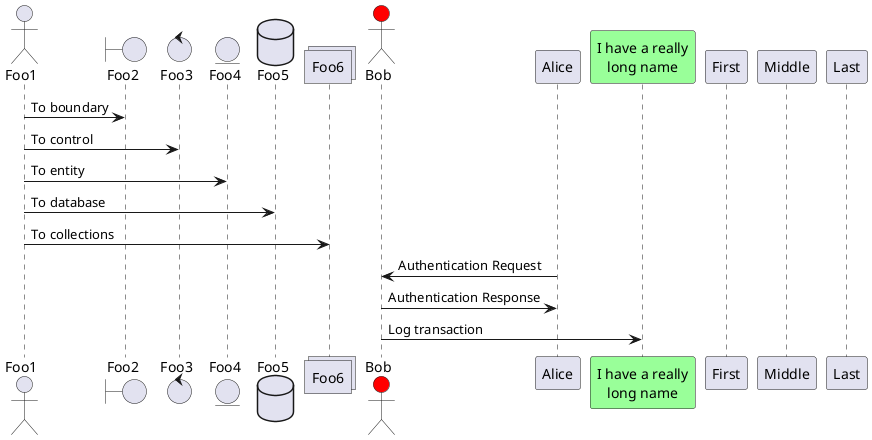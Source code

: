 @startuml
actor Foo1
boundary Foo2
control Foo3
entity Foo4
database Foo5
collections Foo6
Foo1 -> Foo2 : To boundary
Foo1 -> Foo3 : To control
Foo1 -> Foo4 : To entity
Foo1 -> Foo5 : To database
Foo1 -> Foo6 : To collections

' with color
actor Bob #red
' The only difference between actor
' and participant is the drawing
participant Alice
participant "I have a really\nlong name" as L #99FF99
/' You can also declare:
   participant L as "I have a really\nlong name"  #99FF99
 '/

Alice->Bob: Authentication Request
Bob->Alice: Authentication Response
Bob->L: Log transaction

' 也可对时序图的元素 进行排序，小的优先

participant Last order 30
participant Middle order 20
participant First order 10
@enduml